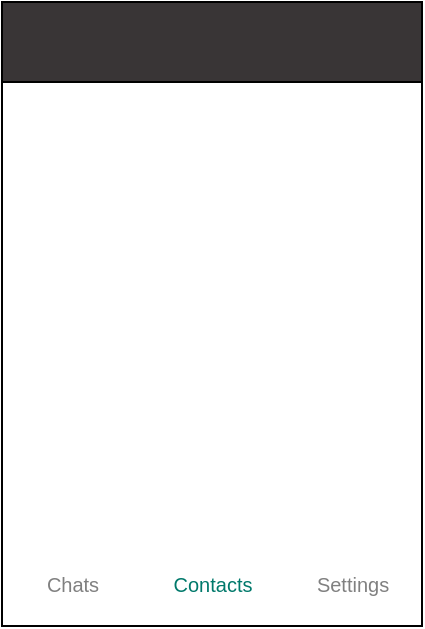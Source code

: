 <mxfile version="21.6.1" type="github">
  <diagram name="Page-1" id="xUH634Dq2uG7ZH9OHQlJ">
    <mxGraphModel dx="819" dy="1532" grid="1" gridSize="10" guides="1" tooltips="1" connect="1" arrows="1" fold="1" page="1" pageScale="1" pageWidth="850" pageHeight="1100" math="0" shadow="0">
      <root>
        <mxCell id="0" />
        <mxCell id="1" parent="0" />
        <mxCell id="DulXYIY7fg8Av-5RE2J2-5" value="" style="shape=rect;" vertex="1" parent="1">
          <mxGeometry x="50" y="-30" width="210" height="312" as="geometry" />
        </mxCell>
        <mxCell id="DulXYIY7fg8Av-5RE2J2-1" value="" style="dashed=0;align=center;fontSize=12;shape=rect;fillColor=#ffffff;strokeColor=none;shadow=0;hachureGap=4;pointerEvents=0;fontFamily=Architects Daughter;fontSource=https%3A%2F%2Ffonts.googleapis.com%2Fcss%3Ffamily%3DArchitects%2BDaughter;" vertex="1" parent="1">
          <mxGeometry x="55" y="230" width="200" height="40" as="geometry" />
        </mxCell>
        <mxCell id="DulXYIY7fg8Av-5RE2J2-20" value="" style="shape=image;verticalLabelPosition=bottom;labelBackgroundColor=default;verticalAlign=top;aspect=fixed;imageAspect=0;image=https://static.vecteezy.com/system/resources/previews/011/054/778/non_2x/setting-icon-for-apps-or-web-interface-with-button-set-of-settings-gear-cog-icon-with-button-sign-flat-style-setting-or-gear-vector.jpg;" vertex="1" parent="DulXYIY7fg8Av-5RE2J2-1">
          <mxGeometry x="155" width="30" height="30" as="geometry" />
        </mxCell>
        <mxCell id="DulXYIY7fg8Av-5RE2J2-2" value="Chats" style="dashed=0;html=1;shape=mxgraph.gmdl.recents;fillColor=none;strokeColor=none;fontColor=#808080;verticalAlign=top;spacingLeft=0;fontSize=10;labelPosition=center;verticalLabelPosition=bottom;align=center;spacingBottom=0;spacingTop=-6;hachureGap=4;pointerEvents=0;fontFamily=Helvetica;" vertex="1" parent="DulXYIY7fg8Av-5RE2J2-1">
          <mxGeometry x="0.15" y="0.5" width="20" height="20" relative="1" as="geometry">
            <mxPoint x="-10" y="-15" as="offset" />
          </mxGeometry>
        </mxCell>
        <mxCell id="DulXYIY7fg8Av-5RE2J2-3" value="Contacts" style="dashed=0;html=1;shape=mxgraph.gmdl.heart;fillColor=none;strokeColor=none;fontColor=#00796B;verticalAlign=top;spacingLeft=0;fontSize=10;labelPosition=center;verticalLabelPosition=bottom;align=center;spacingBottom=0;spacingTop=-5;hachureGap=4;pointerEvents=0;fontFamily=Helvetica;" vertex="1" parent="DulXYIY7fg8Av-5RE2J2-1">
          <mxGeometry x="0.5" y="0.5" width="20" height="18" relative="1" as="geometry">
            <mxPoint x="-10" y="-14" as="offset" />
          </mxGeometry>
        </mxCell>
        <mxCell id="DulXYIY7fg8Av-5RE2J2-4" value="Settings" style="dashed=0;html=1;shape=mxgraph.gmdl.nearby;fillColor=none;strokeColor=none;fontColor=#808080;verticalAlign=top;spacingLeft=0;fontSize=10;labelPosition=center;verticalLabelPosition=bottom;align=center;spacingBottom=0;spacingTop=-6;hachureGap=4;pointerEvents=0;fontFamily=Helvetica;" vertex="1" parent="DulXYIY7fg8Av-5RE2J2-1">
          <mxGeometry x="0.85" y="0.5" width="20" height="20" relative="1" as="geometry">
            <mxPoint x="-10" y="-15" as="offset" />
          </mxGeometry>
        </mxCell>
        <mxCell id="DulXYIY7fg8Av-5RE2J2-18" value="" style="shape=image;verticalLabelPosition=bottom;labelBackgroundColor=default;verticalAlign=top;aspect=fixed;imageAspect=0;image=https://png.pngtree.com/element_our/20190528/ourmid/pngtree-contact-icon-image_1144778.jpg;" vertex="1" parent="DulXYIY7fg8Av-5RE2J2-1">
          <mxGeometry x="87.5" width="25" height="25" as="geometry" />
        </mxCell>
        <mxCell id="DulXYIY7fg8Av-5RE2J2-19" value="" style="shape=image;verticalLabelPosition=bottom;labelBackgroundColor=default;verticalAlign=top;aspect=fixed;imageAspect=0;image=https://www.creativefabrica.com/wp-content/uploads/2023/05/28/Chat-icon-Black-messages-symbol-Commun-Graphics-70762992-1.png;" vertex="1" parent="DulXYIY7fg8Av-5RE2J2-1">
          <mxGeometry x="15" y="0.83" width="35" height="23.34" as="geometry" />
        </mxCell>
        <mxCell id="DulXYIY7fg8Av-5RE2J2-17" value="" style="rounded=0;whiteSpace=wrap;html=1;fillColor=#393536;fontColor=#ffffff;strokeColor=#000000;" vertex="1" parent="1">
          <mxGeometry x="50" y="-30" width="210" height="40" as="geometry" />
        </mxCell>
      </root>
    </mxGraphModel>
  </diagram>
</mxfile>
